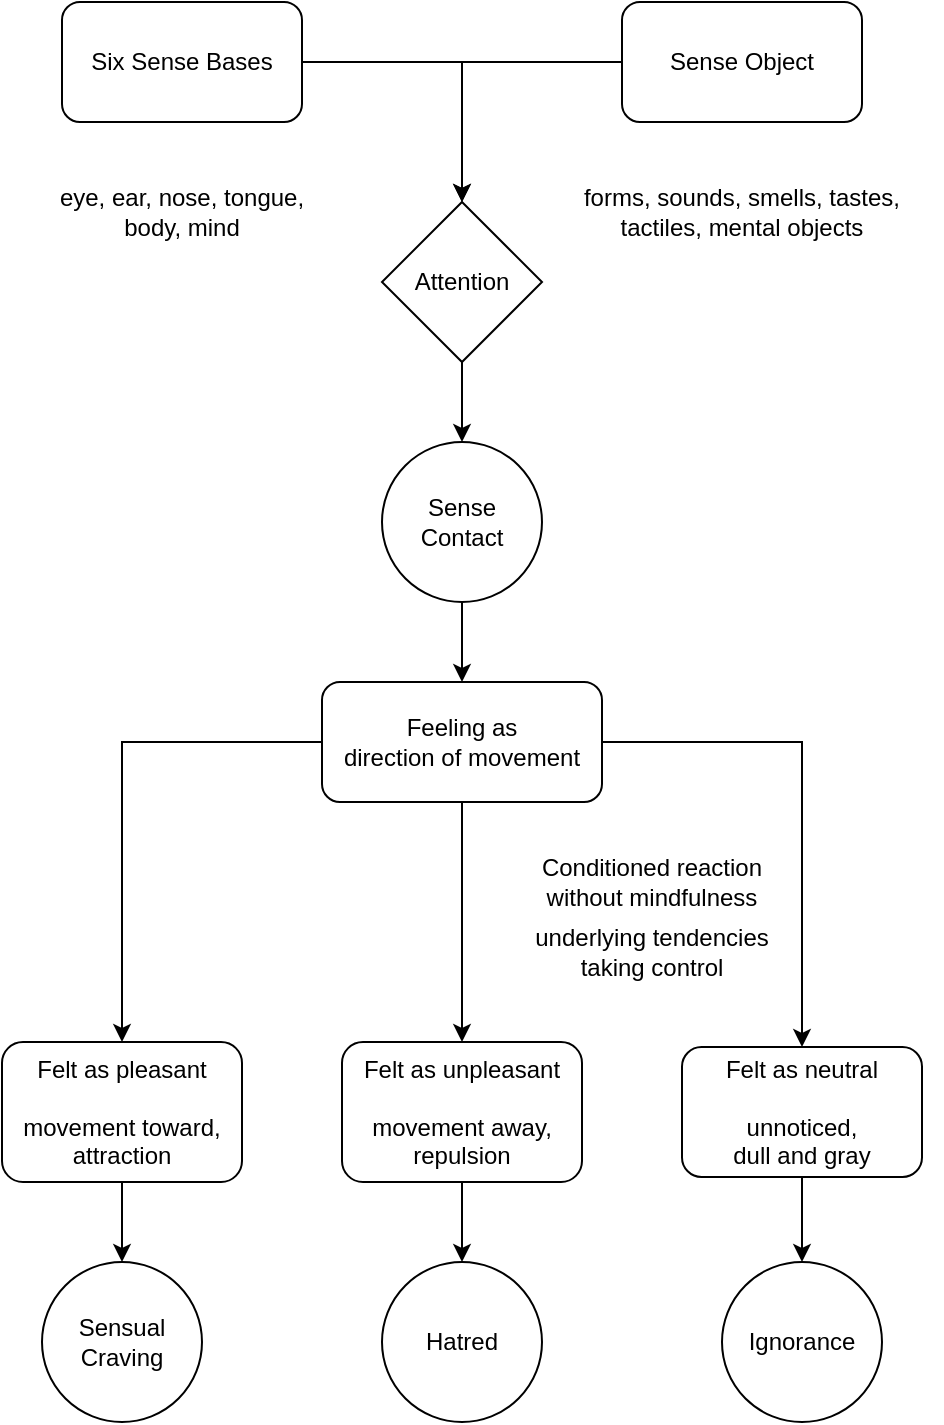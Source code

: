 <mxfile version="15.4.0" type="device"><diagram id="v9Vrka3nTFy4cIafBpXr" name="Page-1"><mxGraphModel dx="2249" dy="843" grid="1" gridSize="10" guides="1" tooltips="1" connect="1" arrows="1" fold="1" page="1" pageScale="1" pageWidth="827" pageHeight="1169" math="0" shadow="0"><root><mxCell id="0"/><mxCell id="1" parent="0"/><mxCell id="0m8JO_48b-8XanLHl5Rk-33" style="edgeStyle=orthogonalEdgeStyle;rounded=0;orthogonalLoop=1;jettySize=auto;html=1;" edge="1" parent="1" source="0m8JO_48b-8XanLHl5Rk-1" target="0m8JO_48b-8XanLHl5Rk-7"><mxGeometry relative="1" as="geometry"/></mxCell><mxCell id="0m8JO_48b-8XanLHl5Rk-1" value="Six Sense Bases" style="rounded=1;whiteSpace=wrap;html=1;" vertex="1" parent="1"><mxGeometry x="-80" y="290" width="120" height="60" as="geometry"/></mxCell><mxCell id="0m8JO_48b-8XanLHl5Rk-2" value="eye, ear, nose, tongue, body, mind" style="text;html=1;strokeColor=none;fillColor=none;align=center;verticalAlign=middle;whiteSpace=wrap;rounded=0;" vertex="1" parent="1"><mxGeometry x="-90" y="380" width="140" height="30" as="geometry"/></mxCell><mxCell id="0m8JO_48b-8XanLHl5Rk-32" style="edgeStyle=orthogonalEdgeStyle;rounded=0;orthogonalLoop=1;jettySize=auto;html=1;" edge="1" parent="1" source="0m8JO_48b-8XanLHl5Rk-3" target="0m8JO_48b-8XanLHl5Rk-7"><mxGeometry relative="1" as="geometry"/></mxCell><mxCell id="0m8JO_48b-8XanLHl5Rk-3" value="Sense Object" style="rounded=1;whiteSpace=wrap;html=1;" vertex="1" parent="1"><mxGeometry x="200" y="290" width="120" height="60" as="geometry"/></mxCell><mxCell id="0m8JO_48b-8XanLHl5Rk-4" value="forms, sounds, smells, tastes, tactiles, mental objects" style="text;html=1;strokeColor=none;fillColor=none;align=center;verticalAlign=middle;whiteSpace=wrap;rounded=0;" vertex="1" parent="1"><mxGeometry x="170" y="380" width="180" height="30" as="geometry"/></mxCell><mxCell id="0m8JO_48b-8XanLHl5Rk-24" style="edgeStyle=orthogonalEdgeStyle;rounded=0;orthogonalLoop=1;jettySize=auto;html=1;entryX=0.5;entryY=0;entryDx=0;entryDy=0;" edge="1" parent="1" source="0m8JO_48b-8XanLHl5Rk-5" target="0m8JO_48b-8XanLHl5Rk-13"><mxGeometry relative="1" as="geometry"/></mxCell><mxCell id="0m8JO_48b-8XanLHl5Rk-25" style="edgeStyle=orthogonalEdgeStyle;rounded=0;orthogonalLoop=1;jettySize=auto;html=1;" edge="1" parent="1" source="0m8JO_48b-8XanLHl5Rk-5" target="0m8JO_48b-8XanLHl5Rk-17"><mxGeometry relative="1" as="geometry"/></mxCell><mxCell id="0m8JO_48b-8XanLHl5Rk-26" style="edgeStyle=orthogonalEdgeStyle;rounded=0;orthogonalLoop=1;jettySize=auto;html=1;exitX=0.5;exitY=1;exitDx=0;exitDy=0;" edge="1" parent="1" source="0m8JO_48b-8XanLHl5Rk-5" target="0m8JO_48b-8XanLHl5Rk-15"><mxGeometry relative="1" as="geometry"/></mxCell><mxCell id="0m8JO_48b-8XanLHl5Rk-5" value="Feeling as&lt;br&gt;direction of movement" style="rounded=1;whiteSpace=wrap;html=1;" vertex="1" parent="1"><mxGeometry x="50" y="630" width="140" height="60" as="geometry"/></mxCell><mxCell id="0m8JO_48b-8XanLHl5Rk-23" style="edgeStyle=orthogonalEdgeStyle;rounded=0;orthogonalLoop=1;jettySize=auto;html=1;entryX=0.5;entryY=0;entryDx=0;entryDy=0;" edge="1" parent="1" source="0m8JO_48b-8XanLHl5Rk-6" target="0m8JO_48b-8XanLHl5Rk-5"><mxGeometry relative="1" as="geometry"/></mxCell><mxCell id="0m8JO_48b-8XanLHl5Rk-6" value="Sense&lt;br&gt;Contact" style="ellipse;whiteSpace=wrap;html=1;aspect=fixed;" vertex="1" parent="1"><mxGeometry x="80" y="510" width="80" height="80" as="geometry"/></mxCell><mxCell id="0m8JO_48b-8XanLHl5Rk-22" style="edgeStyle=orthogonalEdgeStyle;rounded=0;orthogonalLoop=1;jettySize=auto;html=1;entryX=0.5;entryY=0;entryDx=0;entryDy=0;" edge="1" parent="1" source="0m8JO_48b-8XanLHl5Rk-7" target="0m8JO_48b-8XanLHl5Rk-6"><mxGeometry relative="1" as="geometry"/></mxCell><mxCell id="0m8JO_48b-8XanLHl5Rk-7" value="Attention" style="rhombus;whiteSpace=wrap;html=1;" vertex="1" parent="1"><mxGeometry x="80" y="390" width="80" height="80" as="geometry"/></mxCell><mxCell id="0m8JO_48b-8XanLHl5Rk-8" value="Conditioned reaction&lt;br&gt;without mindfulness" style="text;html=1;strokeColor=none;fillColor=none;align=center;verticalAlign=middle;whiteSpace=wrap;rounded=0;" vertex="1" parent="1"><mxGeometry x="145" y="700" width="140" height="60" as="geometry"/></mxCell><mxCell id="0m8JO_48b-8XanLHl5Rk-29" style="edgeStyle=orthogonalEdgeStyle;rounded=0;orthogonalLoop=1;jettySize=auto;html=1;entryX=0.5;entryY=0;entryDx=0;entryDy=0;" edge="1" parent="1" source="0m8JO_48b-8XanLHl5Rk-13" target="0m8JO_48b-8XanLHl5Rk-14"><mxGeometry relative="1" as="geometry"/></mxCell><mxCell id="0m8JO_48b-8XanLHl5Rk-13" value="Felt as pleasant&lt;br&gt;&lt;br&gt;movement toward,&lt;br&gt;attraction" style="rounded=1;whiteSpace=wrap;html=1;" vertex="1" parent="1"><mxGeometry x="-110" y="810" width="120" height="70" as="geometry"/></mxCell><mxCell id="0m8JO_48b-8XanLHl5Rk-14" value="Sensual&lt;br&gt;Craving" style="ellipse;whiteSpace=wrap;html=1;aspect=fixed;" vertex="1" parent="1"><mxGeometry x="-90" y="920" width="80" height="80" as="geometry"/></mxCell><mxCell id="0m8JO_48b-8XanLHl5Rk-30" style="edgeStyle=orthogonalEdgeStyle;rounded=0;orthogonalLoop=1;jettySize=auto;html=1;entryX=0.5;entryY=0;entryDx=0;entryDy=0;" edge="1" parent="1" source="0m8JO_48b-8XanLHl5Rk-15" target="0m8JO_48b-8XanLHl5Rk-16"><mxGeometry relative="1" as="geometry"/></mxCell><mxCell id="0m8JO_48b-8XanLHl5Rk-15" value="Felt as unpleasant&lt;br&gt;&lt;br&gt;movement away,&lt;br&gt;repulsion" style="rounded=1;whiteSpace=wrap;html=1;" vertex="1" parent="1"><mxGeometry x="60" y="810" width="120" height="70" as="geometry"/></mxCell><mxCell id="0m8JO_48b-8XanLHl5Rk-16" value="Hatred" style="ellipse;whiteSpace=wrap;html=1;aspect=fixed;" vertex="1" parent="1"><mxGeometry x="80" y="920" width="80" height="80" as="geometry"/></mxCell><mxCell id="0m8JO_48b-8XanLHl5Rk-31" style="edgeStyle=orthogonalEdgeStyle;rounded=0;orthogonalLoop=1;jettySize=auto;html=1;entryX=0.5;entryY=0;entryDx=0;entryDy=0;" edge="1" parent="1" source="0m8JO_48b-8XanLHl5Rk-17" target="0m8JO_48b-8XanLHl5Rk-18"><mxGeometry relative="1" as="geometry"/></mxCell><mxCell id="0m8JO_48b-8XanLHl5Rk-17" value="Felt as neutral&lt;br&gt;&lt;br&gt;unnoticed,&lt;br&gt;dull and gray" style="rounded=1;whiteSpace=wrap;html=1;" vertex="1" parent="1"><mxGeometry x="230" y="812.5" width="120" height="65" as="geometry"/></mxCell><mxCell id="0m8JO_48b-8XanLHl5Rk-18" value="Ignorance" style="ellipse;whiteSpace=wrap;html=1;aspect=fixed;" vertex="1" parent="1"><mxGeometry x="250" y="920" width="80" height="80" as="geometry"/></mxCell><mxCell id="0m8JO_48b-8XanLHl5Rk-19" value="underlying tendencies&lt;br&gt;taking control" style="text;html=1;strokeColor=none;fillColor=none;align=center;verticalAlign=middle;whiteSpace=wrap;rounded=0;" vertex="1" parent="1"><mxGeometry x="70" y="750" width="290" height="30" as="geometry"/></mxCell></root></mxGraphModel></diagram></mxfile>